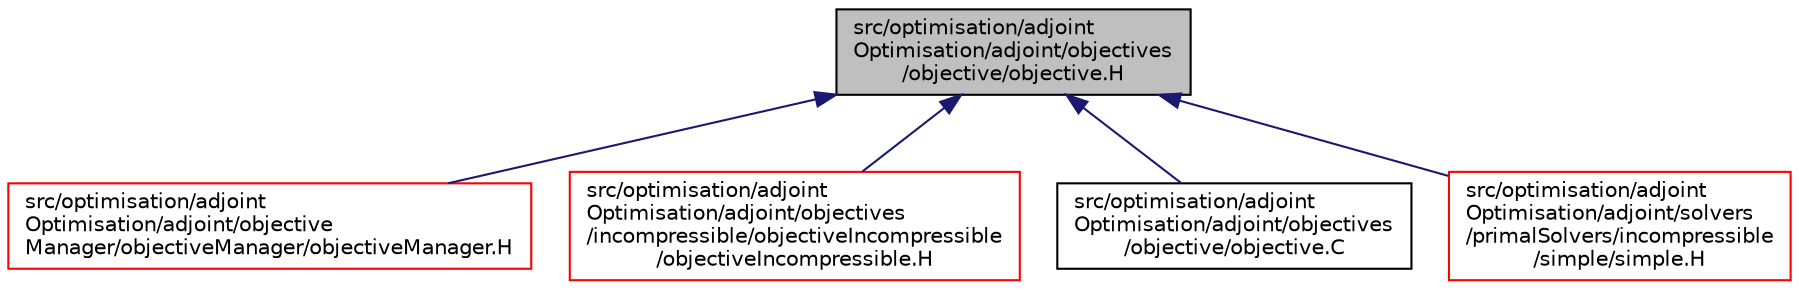 digraph "src/optimisation/adjointOptimisation/adjoint/objectives/objective/objective.H"
{
  bgcolor="transparent";
  edge [fontname="Helvetica",fontsize="10",labelfontname="Helvetica",labelfontsize="10"];
  node [fontname="Helvetica",fontsize="10",shape=record];
  Node1 [label="src/optimisation/adjoint\lOptimisation/adjoint/objectives\l/objective/objective.H",height=0.2,width=0.4,color="black", fillcolor="grey75", style="filled" fontcolor="black"];
  Node1 -> Node2 [dir="back",color="midnightblue",fontsize="10",style="solid",fontname="Helvetica"];
  Node2 [label="src/optimisation/adjoint\lOptimisation/adjoint/objective\lManager/objectiveManager/objectiveManager.H",height=0.2,width=0.4,color="red",URL="$objectiveManager_8H.html"];
  Node1 -> Node3 [dir="back",color="midnightblue",fontsize="10",style="solid",fontname="Helvetica"];
  Node3 [label="src/optimisation/adjoint\lOptimisation/adjoint/objectives\l/incompressible/objectiveIncompressible\l/objectiveIncompressible.H",height=0.2,width=0.4,color="red",URL="$objectiveIncompressible_8H.html"];
  Node1 -> Node4 [dir="back",color="midnightblue",fontsize="10",style="solid",fontname="Helvetica"];
  Node4 [label="src/optimisation/adjoint\lOptimisation/adjoint/objectives\l/objective/objective.C",height=0.2,width=0.4,color="black",URL="$objective_8C.html"];
  Node1 -> Node5 [dir="back",color="midnightblue",fontsize="10",style="solid",fontname="Helvetica"];
  Node5 [label="src/optimisation/adjoint\lOptimisation/adjoint/solvers\l/primalSolvers/incompressible\l/simple/simple.H",height=0.2,width=0.4,color="red",URL="$src_2optimisation_2adjointOptimisation_2adjoint_2solvers_2primalSolvers_2incompressible_2simple_2simple_8H.html"];
}
